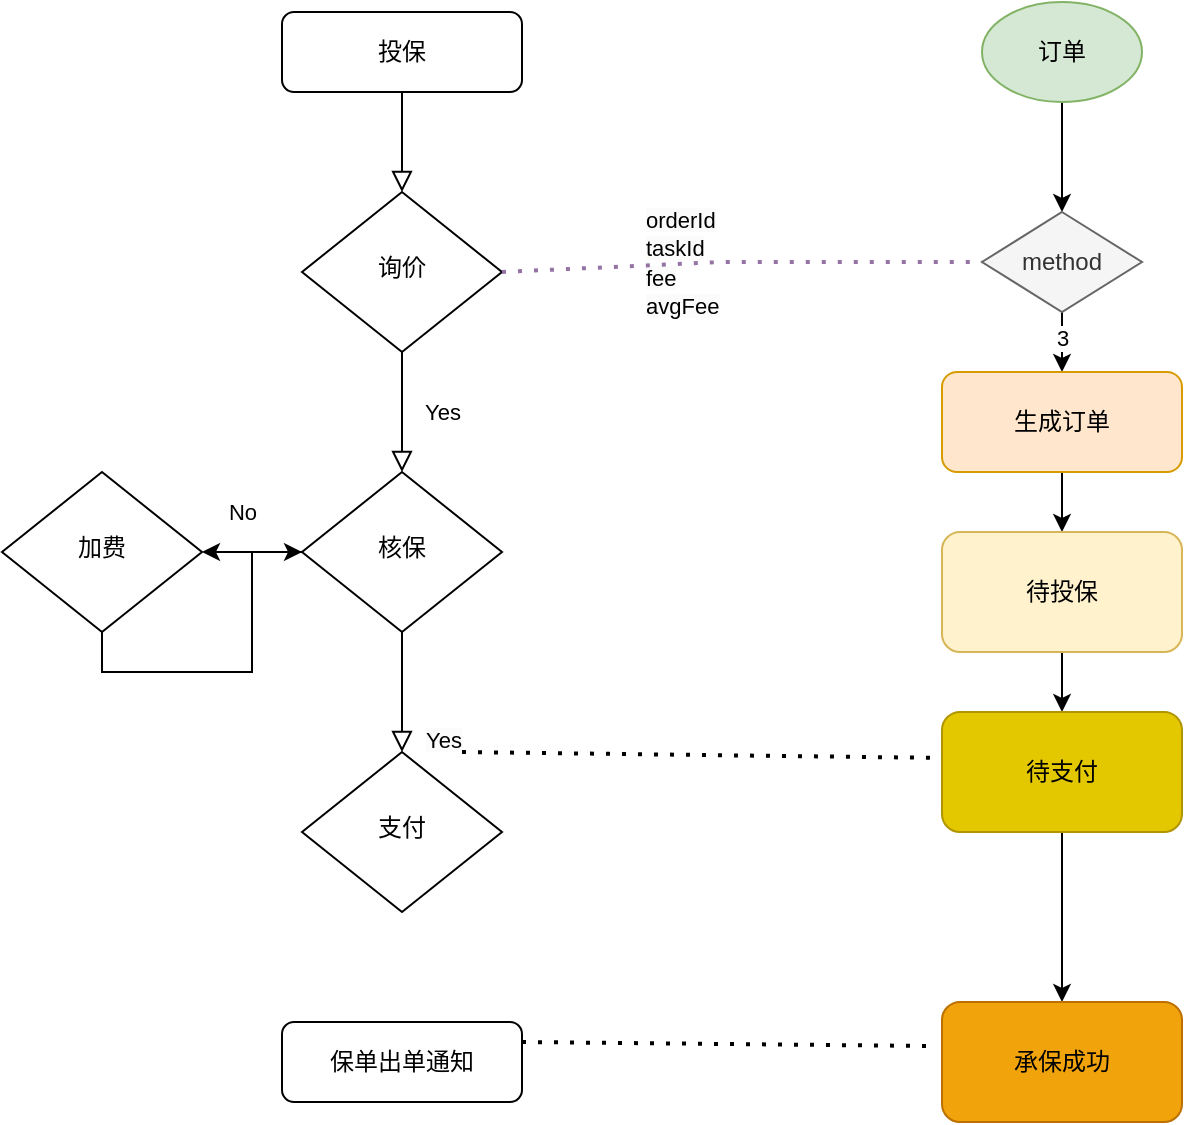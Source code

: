 <mxfile version="21.5.2" type="github">
  <diagram id="C5RBs43oDa-KdzZeNtuy" name="Page-1">
    <mxGraphModel dx="1432" dy="771" grid="1" gridSize="10" guides="1" tooltips="1" connect="1" arrows="1" fold="1" page="1" pageScale="1" pageWidth="827" pageHeight="1169" math="0" shadow="0">
      <root>
        <mxCell id="WIyWlLk6GJQsqaUBKTNV-0" />
        <mxCell id="WIyWlLk6GJQsqaUBKTNV-1" parent="WIyWlLk6GJQsqaUBKTNV-0" />
        <mxCell id="UuWQM_piIcWot9r0Aag3-12" value="" style="rounded=0;html=1;jettySize=auto;orthogonalLoop=1;fontSize=11;endArrow=block;endFill=0;endSize=8;strokeWidth=1;shadow=0;labelBackgroundColor=none;edgeStyle=orthogonalEdgeStyle;" parent="WIyWlLk6GJQsqaUBKTNV-1" source="UuWQM_piIcWot9r0Aag3-13" target="UuWQM_piIcWot9r0Aag3-15" edge="1">
          <mxGeometry relative="1" as="geometry" />
        </mxCell>
        <mxCell id="UuWQM_piIcWot9r0Aag3-13" value="投保" style="rounded=1;whiteSpace=wrap;html=1;fontSize=12;glass=0;strokeWidth=1;shadow=0;" parent="WIyWlLk6GJQsqaUBKTNV-1" vertex="1">
          <mxGeometry x="540" y="80" width="120" height="40" as="geometry" />
        </mxCell>
        <mxCell id="UuWQM_piIcWot9r0Aag3-14" value="Yes" style="rounded=0;html=1;jettySize=auto;orthogonalLoop=1;fontSize=11;endArrow=block;endFill=0;endSize=8;strokeWidth=1;shadow=0;labelBackgroundColor=none;edgeStyle=orthogonalEdgeStyle;" parent="WIyWlLk6GJQsqaUBKTNV-1" source="UuWQM_piIcWot9r0Aag3-15" target="UuWQM_piIcWot9r0Aag3-17" edge="1">
          <mxGeometry y="20" relative="1" as="geometry">
            <mxPoint as="offset" />
          </mxGeometry>
        </mxCell>
        <mxCell id="UuWQM_piIcWot9r0Aag3-15" value="询价" style="rhombus;whiteSpace=wrap;html=1;shadow=0;fontFamily=Helvetica;fontSize=12;align=center;strokeWidth=1;spacing=6;spacingTop=-4;" parent="WIyWlLk6GJQsqaUBKTNV-1" vertex="1">
          <mxGeometry x="550" y="170" width="100" height="80" as="geometry" />
        </mxCell>
        <mxCell id="UuWQM_piIcWot9r0Aag3-16" value="No" style="rounded=0;html=1;jettySize=auto;orthogonalLoop=1;fontSize=11;endArrow=block;endFill=0;endSize=8;strokeWidth=1;shadow=0;labelBackgroundColor=none;edgeStyle=orthogonalEdgeStyle;" parent="WIyWlLk6GJQsqaUBKTNV-1" source="UuWQM_piIcWot9r0Aag3-17" edge="1">
          <mxGeometry x="-1" y="-100" relative="1" as="geometry">
            <mxPoint x="20" y="-60" as="offset" />
            <mxPoint x="600" y="450" as="targetPoint" />
          </mxGeometry>
        </mxCell>
        <mxCell id="UuWQM_piIcWot9r0Aag3-24" style="edgeStyle=orthogonalEdgeStyle;rounded=0;orthogonalLoop=1;jettySize=auto;html=1;exitX=0;exitY=0.5;exitDx=0;exitDy=0;entryX=1;entryY=0.5;entryDx=0;entryDy=0;" parent="WIyWlLk6GJQsqaUBKTNV-1" source="UuWQM_piIcWot9r0Aag3-17" target="UuWQM_piIcWot9r0Aag3-23" edge="1">
          <mxGeometry relative="1" as="geometry" />
        </mxCell>
        <mxCell id="UuWQM_piIcWot9r0Aag3-17" value="核保" style="rhombus;whiteSpace=wrap;html=1;shadow=0;fontFamily=Helvetica;fontSize=12;align=center;strokeWidth=1;spacing=6;spacingTop=-4;" parent="WIyWlLk6GJQsqaUBKTNV-1" vertex="1">
          <mxGeometry x="550" y="310" width="100" height="80" as="geometry" />
        </mxCell>
        <mxCell id="UuWQM_piIcWot9r0Aag3-19" value="&lt;span style=&quot;color: rgb(0, 0, 0); font-family: Helvetica; font-size: 11px; font-style: normal; font-variant-ligatures: normal; font-variant-caps: normal; font-weight: 400; letter-spacing: normal; orphans: 2; text-align: center; text-indent: 0px; text-transform: none; widows: 2; word-spacing: 0px; -webkit-text-stroke-width: 0px; background-color: rgb(251, 251, 251); text-decoration-thickness: initial; text-decoration-style: initial; text-decoration-color: initial; float: none; display: inline !important;&quot;&gt;orderId&lt;br&gt;taskId&lt;br&gt;fee&lt;br&gt;avgFee&lt;br&gt;&lt;/span&gt;" style="text;whiteSpace=wrap;html=1;" parent="WIyWlLk6GJQsqaUBKTNV-1" vertex="1">
          <mxGeometry x="720" y="170" width="50" height="40" as="geometry" />
        </mxCell>
        <mxCell id="UuWQM_piIcWot9r0Aag3-20" value="支付" style="rhombus;whiteSpace=wrap;html=1;shadow=0;fontFamily=Helvetica;fontSize=12;align=center;strokeWidth=1;spacing=6;spacingTop=-4;" parent="WIyWlLk6GJQsqaUBKTNV-1" vertex="1">
          <mxGeometry x="550" y="450" width="100" height="80" as="geometry" />
        </mxCell>
        <mxCell id="UuWQM_piIcWot9r0Aag3-26" style="edgeStyle=orthogonalEdgeStyle;rounded=0;orthogonalLoop=1;jettySize=auto;html=1;exitX=0.5;exitY=1;exitDx=0;exitDy=0;" parent="WIyWlLk6GJQsqaUBKTNV-1" source="UuWQM_piIcWot9r0Aag3-23" target="UuWQM_piIcWot9r0Aag3-17" edge="1">
          <mxGeometry relative="1" as="geometry" />
        </mxCell>
        <mxCell id="UuWQM_piIcWot9r0Aag3-23" value="加费" style="rhombus;whiteSpace=wrap;html=1;shadow=0;fontFamily=Helvetica;fontSize=12;align=center;strokeWidth=1;spacing=6;spacingTop=-4;" parent="WIyWlLk6GJQsqaUBKTNV-1" vertex="1">
          <mxGeometry x="400" y="310" width="100" height="80" as="geometry" />
        </mxCell>
        <mxCell id="JItsqzH7DxJo1uXFNMyT-6" style="edgeStyle=orthogonalEdgeStyle;rounded=0;orthogonalLoop=1;jettySize=auto;html=1;exitX=1;exitY=0.5;exitDx=0;exitDy=0;" edge="1" parent="WIyWlLk6GJQsqaUBKTNV-1" source="UuWQM_piIcWot9r0Aag3-25">
          <mxGeometry relative="1" as="geometry">
            <mxPoint x="660" y="450" as="targetPoint" />
          </mxGeometry>
        </mxCell>
        <mxCell id="UuWQM_piIcWot9r0Aag3-25" value="&lt;meta charset=&quot;utf-8&quot;&gt;&lt;span style=&quot;color: rgb(0, 0, 0); font-family: Helvetica; font-size: 11px; font-style: normal; font-variant-ligatures: normal; font-variant-caps: normal; font-weight: 400; letter-spacing: normal; orphans: 2; text-align: center; text-indent: 0px; text-transform: none; widows: 2; word-spacing: 0px; -webkit-text-stroke-width: 0px; background-color: rgb(251, 251, 251); text-decoration-thickness: initial; text-decoration-style: initial; text-decoration-color: initial; float: none; display: inline !important;&quot;&gt;Yes&lt;/span&gt;" style="text;whiteSpace=wrap;html=1;" parent="WIyWlLk6GJQsqaUBKTNV-1" vertex="1">
          <mxGeometry x="610" y="430" width="50" height="40" as="geometry" />
        </mxCell>
        <mxCell id="UuWQM_piIcWot9r0Aag3-27" value="保单出单通知" style="rounded=1;whiteSpace=wrap;html=1;fontSize=12;glass=0;strokeWidth=1;shadow=0;" parent="WIyWlLk6GJQsqaUBKTNV-1" vertex="1">
          <mxGeometry x="540" y="585" width="120" height="40" as="geometry" />
        </mxCell>
        <mxCell id="ri8IQjhFHOZix-RJiCZm-2" style="edgeStyle=orthogonalEdgeStyle;rounded=0;orthogonalLoop=1;jettySize=auto;html=1;exitX=0.5;exitY=1;exitDx=0;exitDy=0;" parent="WIyWlLk6GJQsqaUBKTNV-1" source="ri8IQjhFHOZix-RJiCZm-0" edge="1">
          <mxGeometry relative="1" as="geometry">
            <mxPoint x="930" y="180" as="targetPoint" />
          </mxGeometry>
        </mxCell>
        <mxCell id="ri8IQjhFHOZix-RJiCZm-0" value="订单" style="ellipse;whiteSpace=wrap;html=1;fillColor=#d5e8d4;strokeColor=#82b366;" parent="WIyWlLk6GJQsqaUBKTNV-1" vertex="1">
          <mxGeometry x="890" y="75" width="80" height="50" as="geometry" />
        </mxCell>
        <mxCell id="ri8IQjhFHOZix-RJiCZm-4" style="edgeStyle=orthogonalEdgeStyle;rounded=0;orthogonalLoop=1;jettySize=auto;html=1;exitX=0.5;exitY=1;exitDx=0;exitDy=0;entryX=0.5;entryY=0;entryDx=0;entryDy=0;" parent="WIyWlLk6GJQsqaUBKTNV-1" source="ri8IQjhFHOZix-RJiCZm-3" target="ri8IQjhFHOZix-RJiCZm-6" edge="1">
          <mxGeometry relative="1" as="geometry">
            <mxPoint x="930" y="320" as="targetPoint" />
          </mxGeometry>
        </mxCell>
        <mxCell id="ri8IQjhFHOZix-RJiCZm-5" value="3" style="edgeLabel;html=1;align=center;verticalAlign=middle;resizable=0;points=[];" parent="ri8IQjhFHOZix-RJiCZm-4" vertex="1" connectable="0">
          <mxGeometry x="-0.174" relative="1" as="geometry">
            <mxPoint as="offset" />
          </mxGeometry>
        </mxCell>
        <mxCell id="ri8IQjhFHOZix-RJiCZm-3" value="method" style="rhombus;whiteSpace=wrap;html=1;fillColor=#f5f5f5;fontColor=#333333;strokeColor=#666666;" parent="WIyWlLk6GJQsqaUBKTNV-1" vertex="1">
          <mxGeometry x="890" y="180" width="80" height="50" as="geometry" />
        </mxCell>
        <mxCell id="5zDKJa8kXjbhGyWOf5JC-2" style="edgeStyle=orthogonalEdgeStyle;rounded=0;orthogonalLoop=1;jettySize=auto;html=1;exitX=0.5;exitY=1;exitDx=0;exitDy=0;" parent="WIyWlLk6GJQsqaUBKTNV-1" source="ri8IQjhFHOZix-RJiCZm-6" target="5zDKJa8kXjbhGyWOf5JC-0" edge="1">
          <mxGeometry relative="1" as="geometry" />
        </mxCell>
        <mxCell id="ri8IQjhFHOZix-RJiCZm-6" value="生成订单" style="rounded=1;whiteSpace=wrap;html=1;fillColor=#ffe6cc;strokeColor=#d79b00;" parent="WIyWlLk6GJQsqaUBKTNV-1" vertex="1">
          <mxGeometry x="870" y="260" width="120" height="50" as="geometry" />
        </mxCell>
        <mxCell id="ri8IQjhFHOZix-RJiCZm-7" value="" style="endArrow=none;dashed=1;html=1;dashPattern=1 3;strokeWidth=2;rounded=0;entryX=0;entryY=0.5;entryDx=0;entryDy=0;exitX=1;exitY=0.5;exitDx=0;exitDy=0;fillColor=#e1d5e7;strokeColor=#9673a6;" parent="WIyWlLk6GJQsqaUBKTNV-1" source="UuWQM_piIcWot9r0Aag3-15" target="ri8IQjhFHOZix-RJiCZm-3" edge="1">
          <mxGeometry width="50" height="50" relative="1" as="geometry">
            <mxPoint x="670" y="350" as="sourcePoint" />
            <mxPoint x="720" y="300" as="targetPoint" />
            <Array as="points">
              <mxPoint x="760" y="205" />
            </Array>
          </mxGeometry>
        </mxCell>
        <mxCell id="JItsqzH7DxJo1uXFNMyT-1" style="edgeStyle=orthogonalEdgeStyle;rounded=0;orthogonalLoop=1;jettySize=auto;html=1;exitX=0.5;exitY=1;exitDx=0;exitDy=0;entryX=0.5;entryY=0;entryDx=0;entryDy=0;" edge="1" parent="WIyWlLk6GJQsqaUBKTNV-1" source="5zDKJa8kXjbhGyWOf5JC-0" target="JItsqzH7DxJo1uXFNMyT-0">
          <mxGeometry relative="1" as="geometry" />
        </mxCell>
        <mxCell id="5zDKJa8kXjbhGyWOf5JC-0" value="待投保" style="rounded=1;whiteSpace=wrap;html=1;fillColor=#fff2cc;strokeColor=#d6b656;" parent="WIyWlLk6GJQsqaUBKTNV-1" vertex="1">
          <mxGeometry x="870" y="340" width="120" height="60" as="geometry" />
        </mxCell>
        <mxCell id="JItsqzH7DxJo1uXFNMyT-4" style="edgeStyle=orthogonalEdgeStyle;rounded=0;orthogonalLoop=1;jettySize=auto;html=1;exitX=0.5;exitY=1;exitDx=0;exitDy=0;" edge="1" parent="WIyWlLk6GJQsqaUBKTNV-1" source="JItsqzH7DxJo1uXFNMyT-0" target="JItsqzH7DxJo1uXFNMyT-3">
          <mxGeometry relative="1" as="geometry" />
        </mxCell>
        <mxCell id="JItsqzH7DxJo1uXFNMyT-0" value="待支付" style="rounded=1;whiteSpace=wrap;html=1;fillColor=#e3c800;fontColor=#000000;strokeColor=#B09500;" vertex="1" parent="WIyWlLk6GJQsqaUBKTNV-1">
          <mxGeometry x="870" y="430" width="120" height="60" as="geometry" />
        </mxCell>
        <mxCell id="JItsqzH7DxJo1uXFNMyT-2" value="" style="endArrow=none;dashed=1;html=1;dashPattern=1 3;strokeWidth=2;rounded=0;entryX=0;entryY=0.383;entryDx=0;entryDy=0;entryPerimeter=0;exitX=0.4;exitY=0.5;exitDx=0;exitDy=0;exitPerimeter=0;" edge="1" parent="WIyWlLk6GJQsqaUBKTNV-1" source="UuWQM_piIcWot9r0Aag3-25" target="JItsqzH7DxJo1uXFNMyT-0">
          <mxGeometry width="50" height="50" relative="1" as="geometry">
            <mxPoint x="700" y="420" as="sourcePoint" />
            <mxPoint x="750" y="370" as="targetPoint" />
          </mxGeometry>
        </mxCell>
        <mxCell id="JItsqzH7DxJo1uXFNMyT-3" value="承保成功" style="rounded=1;whiteSpace=wrap;html=1;fillColor=#f0a30a;fontColor=#000000;strokeColor=#BD7000;" vertex="1" parent="WIyWlLk6GJQsqaUBKTNV-1">
          <mxGeometry x="870" y="575" width="120" height="60" as="geometry" />
        </mxCell>
        <mxCell id="JItsqzH7DxJo1uXFNMyT-7" value="" style="endArrow=none;dashed=1;html=1;dashPattern=1 3;strokeWidth=2;rounded=0;entryX=-0.033;entryY=0.367;entryDx=0;entryDy=0;entryPerimeter=0;exitX=1;exitY=0.25;exitDx=0;exitDy=0;" edge="1" parent="WIyWlLk6GJQsqaUBKTNV-1" source="UuWQM_piIcWot9r0Aag3-27" target="JItsqzH7DxJo1uXFNMyT-3">
          <mxGeometry width="50" height="50" relative="1" as="geometry">
            <mxPoint x="700" y="420" as="sourcePoint" />
            <mxPoint x="750" y="370" as="targetPoint" />
          </mxGeometry>
        </mxCell>
      </root>
    </mxGraphModel>
  </diagram>
</mxfile>
